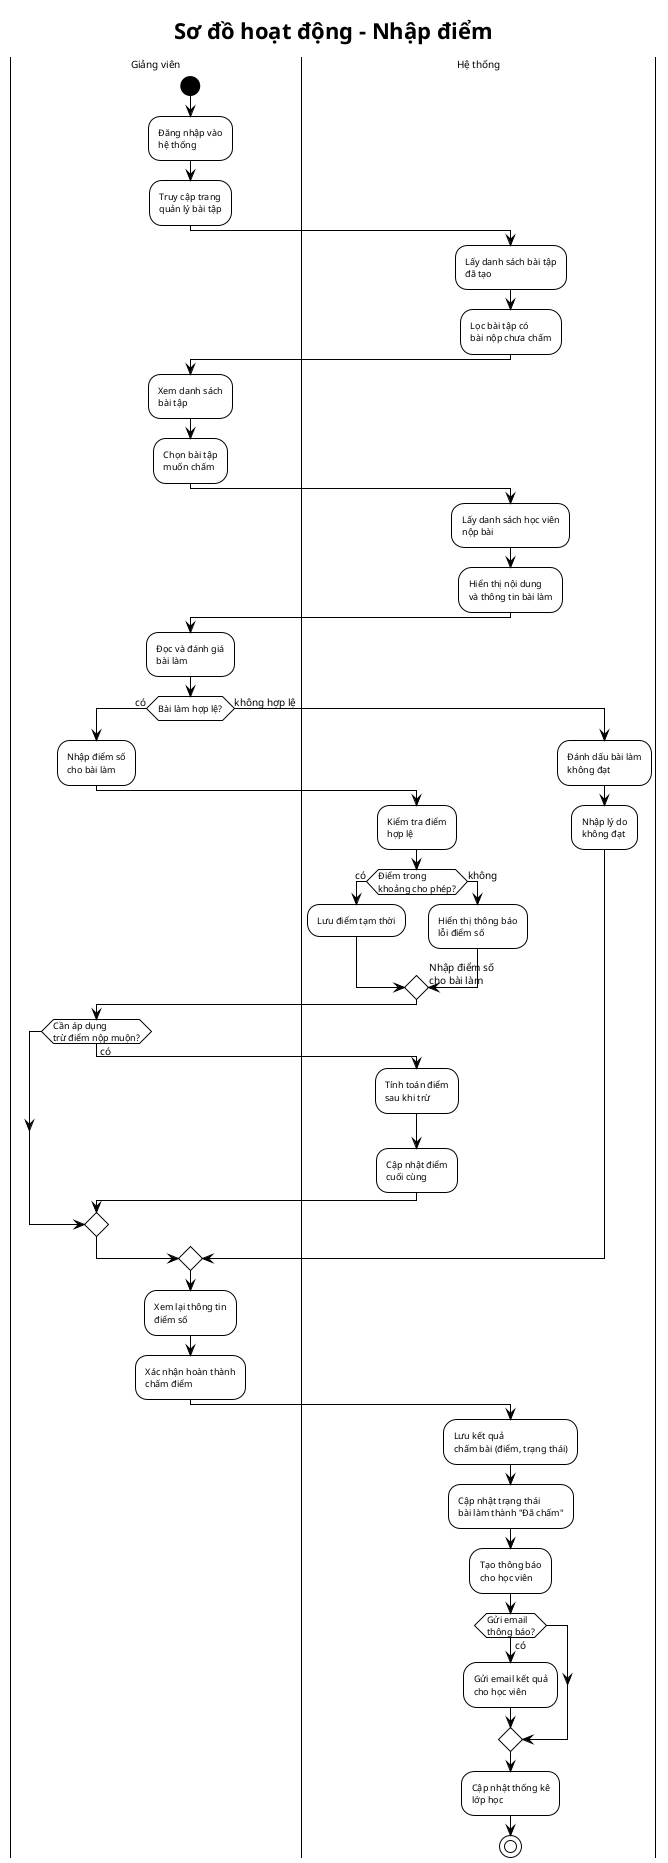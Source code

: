 @startuml
!theme plain
skinparam defaultFontSize 10
skinparam activityFontSize 9
skinparam swimlaneTitleFontSize 10
skinparam maxMessageSize 150
skinparam ranksep 60
skinparam activityStartColor black
skinparam activityEndColor black
skinparam activityEndColorBorder black
skinparam activityBarColor black
skinparam circledCharacterFontColor black

title Sơ đồ hoạt động - Nhập điểm

|Giảng viên|
start
:Đăng nhập vào\nhệ thống;
:Truy cập trang\nquản lý bài tập;

|Hệ thống|
:Lấy danh sách bài tập\nđã tạo;
:Lọc bài tập có\nbài nộp chưa chấm;

|Giảng viên|
:Xem danh sách\nbài tập;
:Chọn bài tập\nmuốn chấm;

|Hệ thống|
:Lấy danh sách học viên\nnộp bài;
:Hiển thị nội dung\nvà thông tin bài làm;

|Giảng viên|
:Đọc và đánh giá\nbài làm;

if (Bài làm hợp lệ?) then (có)
  :Nhập điểm số\ncho bài làm;
  
  |Hệ thống|
  :Kiểm tra điểm\nhợp lệ;
  
  if (Điểm trong\nkhoảng cho phép?) then (có)
    :Lưu điểm tạm thời;
  else (không)
    :Hiển thị thông báo\nlỗi điểm số;
    |Giảng viên|
    -> Nhập điểm số\ncho bài làm;
  endif
  
  |Giảng viên|
  if (Cần áp dụng\ntrừ điểm nộp muộn?) then (có)
    |Hệ thống|
    :Tính toán điểm\nsau khi trừ;
    :Cập nhật điểm\ncuối cùng;
  endif
  
else (không hợp lệ)
  :Đánh dấu bài làm\nkhông đạt;
  :Nhập lý do\nkhông đạt;
endif

|Giảng viên|
:Xem lại thông tin\nđiểm số;
:Xác nhận hoàn thành\nchấm điểm;

|Hệ thống|
:Lưu kết quả\nchấm bài (điểm, trạng thái);
:Cập nhật trạng thái\nbài làm thành "Đã chấm";
:Tạo thông báo\ncho học viên;

if (Gửi email\nthông báo?) then (có)
  :Gửi email kết quả\ncho học viên;
endif

:Cập nhật thống kê\nlớp học;

stop
@enduml
